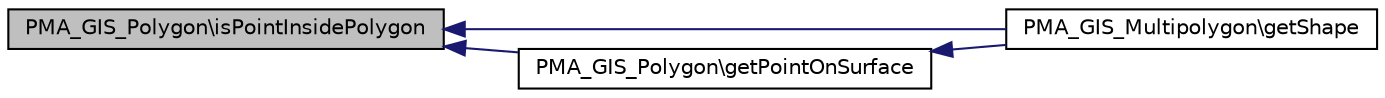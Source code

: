 digraph G
{
  edge [fontname="Helvetica",fontsize="10",labelfontname="Helvetica",labelfontsize="10"];
  node [fontname="Helvetica",fontsize="10",shape=record];
  rankdir="LR";
  Node1 [label="PMA_GIS_Polygon\\isPointInsidePolygon",height=0.2,width=0.4,color="black", fillcolor="grey75", style="filled" fontcolor="black"];
  Node1 -> Node2 [dir="back",color="midnightblue",fontsize="10",style="solid",fontname="Helvetica"];
  Node2 [label="PMA_GIS_Multipolygon\\getShape",height=0.2,width=0.4,color="black", fillcolor="white", style="filled",URL="$classPMA__GIS__Multipolygon.html#ae93f5d1f43879f770bd1b9a0896c78c2",tooltip="Generate the WKT for the data from ESRI shape files."];
  Node1 -> Node3 [dir="back",color="midnightblue",fontsize="10",style="solid",fontname="Helvetica"];
  Node3 [label="PMA_GIS_Polygon\\getPointOnSurface",height=0.2,width=0.4,color="black", fillcolor="white", style="filled",URL="$classPMA__GIS__Polygon.html#abe1d156ff83b00197885be332a4663f9",tooltip="Returns a point that is guaranteed to be on the surface of the ring."];
  Node3 -> Node2 [dir="back",color="midnightblue",fontsize="10",style="solid",fontname="Helvetica"];
}
